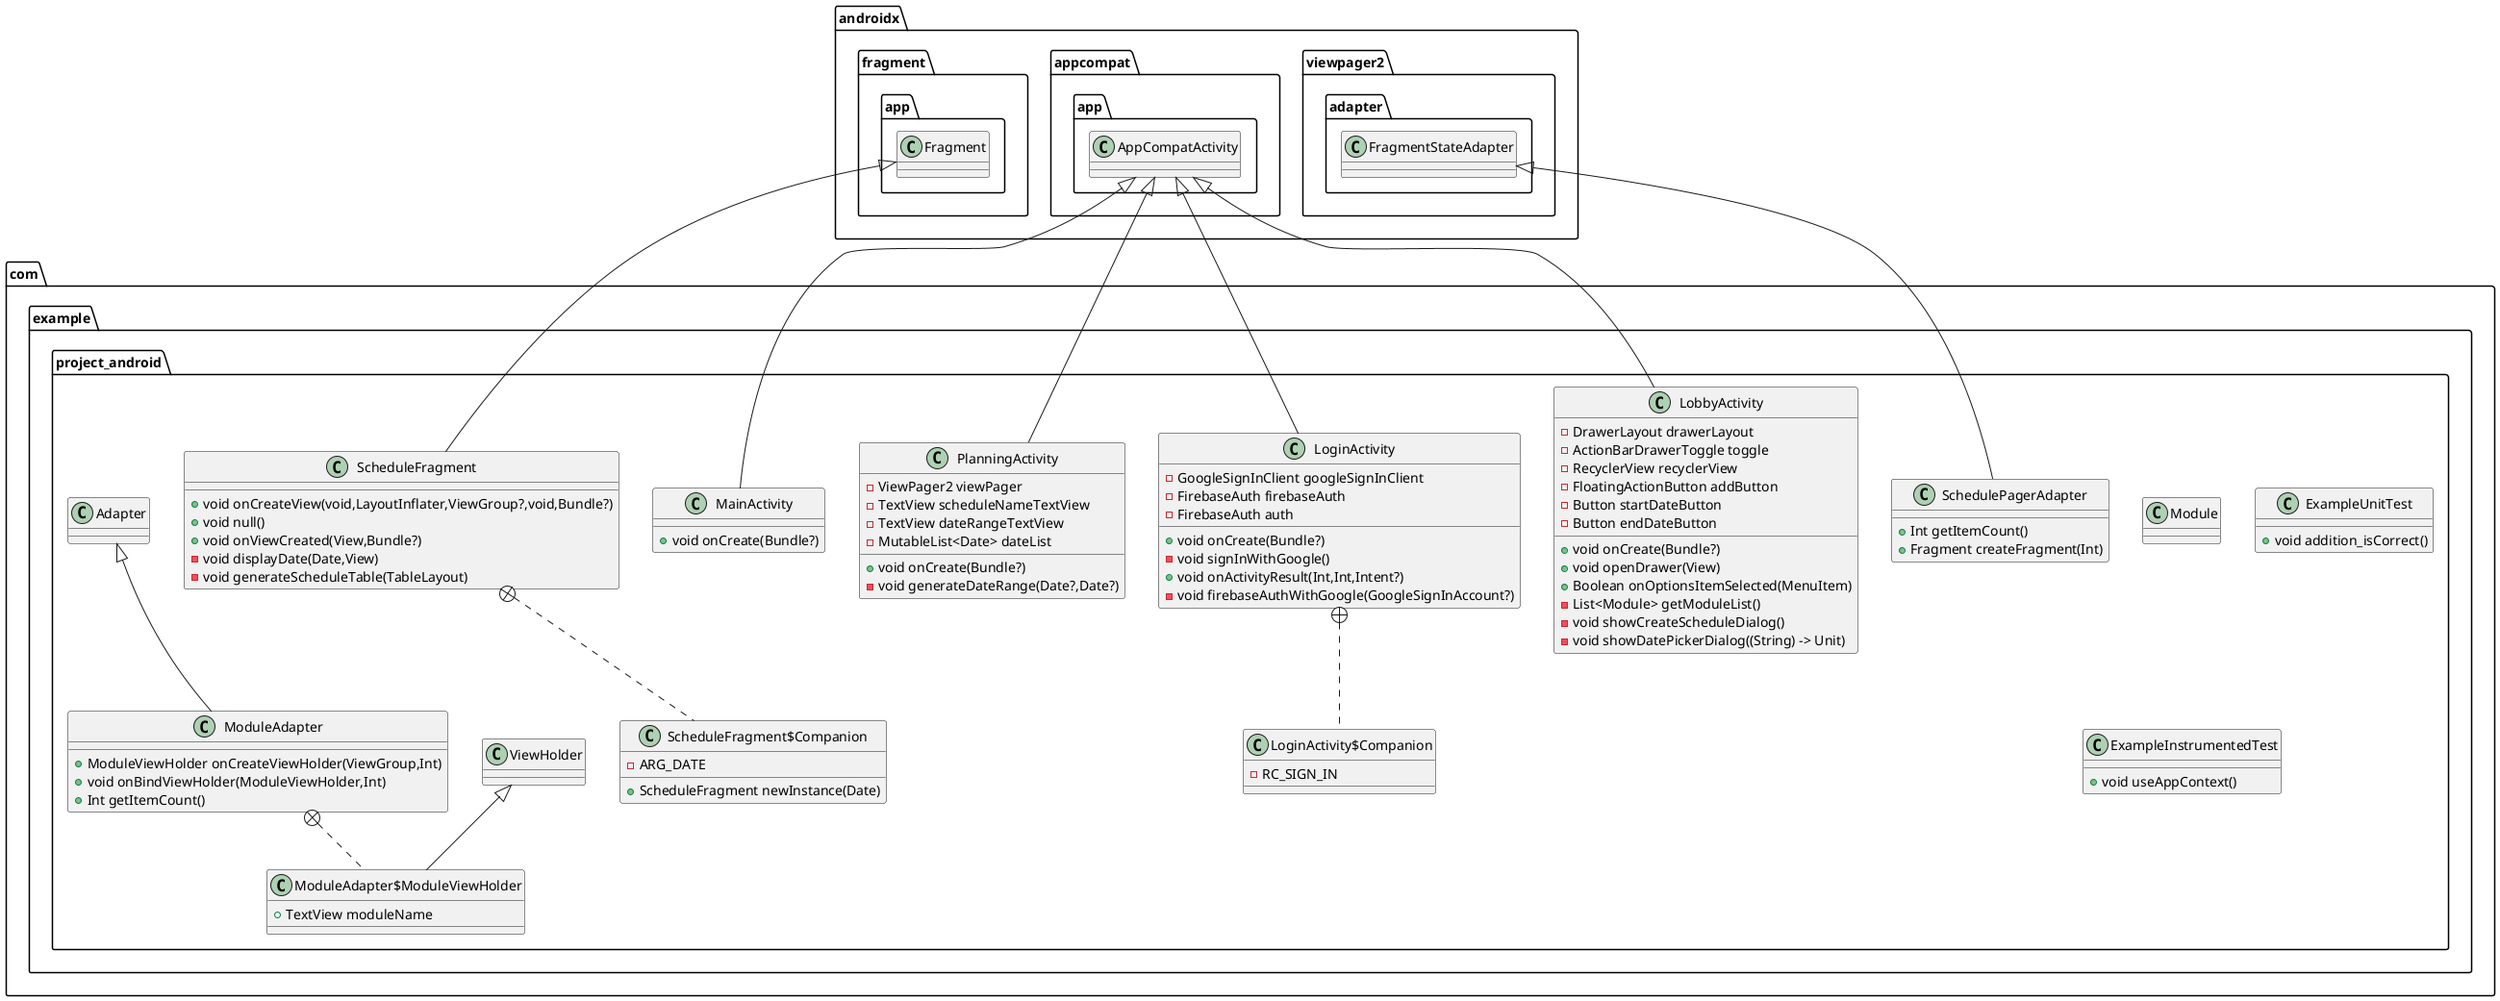 @startuml
class com.example.project_android.SchedulePagerAdapter {
+ Int getItemCount()
+ Fragment createFragment(Int)
}

class com.example.project_android.ModuleAdapter$ModuleViewHolder {
+ TextView moduleName
}

class com.example.project_android.ModuleAdapter {
+ ModuleViewHolder onCreateViewHolder(ViewGroup,Int)
+ void onBindViewHolder(ModuleViewHolder,Int)
+ Int getItemCount()
}

class com.example.project_android.Module {
}
class com.example.project_android.ExampleUnitTest {
+ void addition_isCorrect()
}

class com.example.project_android.LoginActivity$Companion {
-  RC_SIGN_IN
}

class com.example.project_android.LoginActivity {
- GoogleSignInClient googleSignInClient
- FirebaseAuth firebaseAuth
- FirebaseAuth auth
+ void onCreate(Bundle?)
- void signInWithGoogle()
+ void onActivityResult(Int,Int,Intent?)
- void firebaseAuthWithGoogle(GoogleSignInAccount?)
}


class com.example.project_android.PlanningActivity {
- ViewPager2 viewPager
- TextView scheduleNameTextView
- TextView dateRangeTextView
- MutableList<Date> dateList
+ void onCreate(Bundle?)
- void generateDateRange(Date?,Date?)
}


class com.example.project_android.ExampleInstrumentedTest {
+ void useAppContext()
}

class com.example.project_android.MainActivity {
+ void onCreate(Bundle?)
}

class com.example.project_android.ScheduleFragment$Companion {
-  ARG_DATE
+ ScheduleFragment newInstance(Date)
}


class com.example.project_android.ScheduleFragment {
+ void onCreateView(void,LayoutInflater,ViewGroup?,void,Bundle?)
+ void null()
+ void onViewCreated(View,Bundle?)
- void displayDate(Date,View)
- void generateScheduleTable(TableLayout)
}

class com.example.project_android.LobbyActivity {
- DrawerLayout drawerLayout
- ActionBarDrawerToggle toggle
- RecyclerView recyclerView
- FloatingActionButton addButton
- Button startDateButton
- Button endDateButton
+ void onCreate(Bundle?)
+ void openDrawer(View)
+ Boolean onOptionsItemSelected(MenuItem)
- List<Module> getModuleList()
- void showCreateScheduleDialog()
- void showDatePickerDialog((String) -> Unit)
}




androidx.viewpager2.adapter.FragmentStateAdapter <|-- com.example.project_android.SchedulePagerAdapter
com.example.project_android.ModuleAdapter +.. com.example.project_android.ModuleAdapter$ModuleViewHolder
com.example.project_android.ViewHolder <|-- com.example.project_android.ModuleAdapter$ModuleViewHolder
com.example.project_android.Adapter <|-- com.example.project_android.ModuleAdapter
com.example.project_android.LoginActivity +.. com.example.project_android.LoginActivity$Companion
androidx.appcompat.app.AppCompatActivity <|-- com.example.project_android.LoginActivity
androidx.appcompat.app.AppCompatActivity <|-- com.example.project_android.PlanningActivity
androidx.appcompat.app.AppCompatActivity <|-- com.example.project_android.MainActivity
com.example.project_android.ScheduleFragment +.. com.example.project_android.ScheduleFragment$Companion
androidx.fragment.app.Fragment <|-- com.example.project_android.ScheduleFragment
androidx.appcompat.app.AppCompatActivity <|-- com.example.project_android.LobbyActivity
@enduml